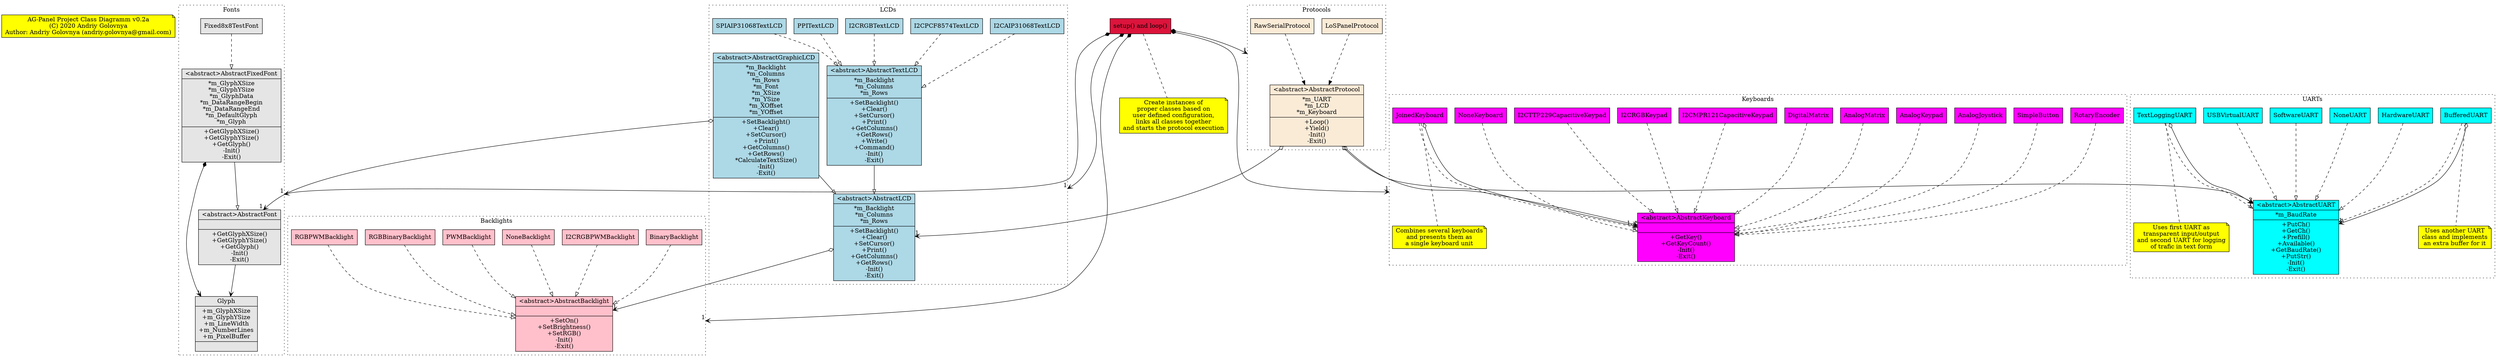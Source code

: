 digraph class_diagram {

    node [
        shape = record
    ]
    compound = true

    /* Header with version information */
    main_note [
        shape = note
        style = filled
        fillcolor = yellow
        label = "AG-Panel Project Class Diagramm v0.2a\n(C) 2020 Andriy Golovnya\nAuthor: Andriy Golovnya (andriy.golovnya@gmail.com)"
    ]

    /* Backlights group of classes */
    subgraph cluster_backlights {
        node [
            style = filled
            fillcolor = "pink"
        ]
        style = dotted
        label = "Backlights"
        AbstractBacklight [
            label = "{\<abstract\>AbstractBacklight||+SetOn()\n+SetBrightness()\n+SetRGB()\n-Init()\n-Exit()}"
        ]
        BinaryBacklight -> AbstractBacklight [style = dashed, arrowhead = onormal]
        I2CRGBPWMBacklight -> AbstractBacklight [style = dashed, arrowhead = onormal]
        NoneBacklight -> AbstractBacklight [style = dashed, arrowhead = onormal]
        PWMBacklight -> AbstractBacklight [style = dashed, arrowhead = onormal]
        RGBBinaryBacklight -> AbstractBacklight [style = dashed, arrowhead = onormal]
        RGBPWMBacklight -> AbstractBacklight [style = dashed, arrowhead = onormal]
    }

    /* Fonts group of classes */
    subgraph cluster_fonts {
        node [
            style = filled
            fillcolor = "gray90"
        ]
        style = dotted
        label = "Fonts"
        Glyph [
            label = "{Glyph|+m_GlyphXSize\n+m_GlyphYSize\n+m_LineWidth\n+m_NumberLines\n+m_PixelBuffer|}"
        ]
        AbstractFont [
            label = "{\<abstract\>AbstractFont||+GetGlyphXSize()\n+GetGlyphYSize()\n+GetGlyph()\n-Init()\n-Exit()}"
        ]
        AbstractFixedFont [
            label = "{\<abstract\>AbstractFixedFont|*m_GlyphXSize\n*m_GlyphYSize\n*m_GlyphData\n*m_DataRangeBegin\n*m_DataRangeEnd\n*m_DefaultGlyph\n*m_Glyph|+GetGlyphXSize()\n+GetGlyphYSize()\n+GetGlyph()\n-Init()\n-Exit()}"
        ]
        AbstractFont -> Glyph [arrowhead = open]
        AbstractFixedFont -> AbstractFont [style = solid, arrowhead = onormal]
        AbstractFixedFont -> Glyph [style = solid, dir = both, arrowhead = open, arrowtail = diamond, headlabel = "1"]
        Fixed8x8TestFont -> AbstractFixedFont [style = dashed, arrowhead = onormal]
    }

    /* LCDs group of classes */
    subgraph cluster_lcds {
        node [
            style = filled
            fillcolor = "lightblue"
        ]
        style = dotted
        label = "LCDs"
        AbstractLCD [
            label = "{\<abstract\>AbstractLCD|*m_Backlight\n*m_Columns\n*m_Rows|+SetBacklight()\n+Clear()\n+SetCursor()\n+Print()\n+GetColumns()\n+GetRows()\n-Init()\n-Exit()}"
        ]
        AbstractTextLCD [
            label = "{\<abstract\>AbstractTextLCD|*m_Backlight\n*m_Columns\n*m_Rows|+SetBacklight()\n+Clear()\n+SetCursor()\n+Print()\n+GetColumns()\n+GetRows()\n+Write()\n+Command()\n-Init()\n-Exit()}"
        ]
        AbstractGraphicLCD [
            label = "{\<abstract\>AbstractGraphicLCD|*m_Backlight\n*m_Columns\n*m_Rows\n*m_Font\n*m_XSize\n*m_YSize\n*m_XOffset\n*m_YOffset|+SetBacklight()\n+Clear()\n+SetCursor()\n+Print()\n+GetColumns()\n+GetRows()\n*CalculateTextSize()\n-Init()\n-Exit()}"
        ]
        AbstractTextLCD -> AbstractLCD [style = solid, arrowhead = onormal]
        I2CAIP31068TextLCD -> AbstractTextLCD [style = dashed, arrowhead = onormal]
        I2CPCF8574TextLCD -> AbstractTextLCD [style = dashed, arrowhead = onormal]
        I2CRGBTextLCD -> AbstractTextLCD [style = dashed, arrowhead = onormal]
        PPITextLCD -> AbstractTextLCD [style = dashed, arrowhead = onormal]
        SPIAIP31068TextLCD -> AbstractTextLCD [style = dashed, arrowhead = onormal]
        AbstractGraphicLCD -> AbstractLCD [style = solid, arrowhead = onormal]
    }

    /* UARTSs group of classes */
    subgraph cluster_uarts {
        node [
            style = filled
            fillcolor = "cyan"
        ]
        style = dotted
        label = "UARTs"
        AbstractUART [
            label = "{\<abstract\>AbstractUART|*m_BaudRate|+PutCh()\n+GetCh()\n+Prefill()\n+Available()\n+GetBaudRate()\n+PutStr()\n-Init()\n-Exit()}"
        ]
        BufferedUART -> AbstractUART [style = dashed, arrowhead = onormal]
        BufferedUART -> AbstractUART [style = solid, dir = both, arrowhead = open, arrowtail = ediamond, headlabel = "1"]
        BufferedUART -> note_for_BufferedUART [style = dashed, dir = none]
        HardwareUART -> AbstractUART [style = dashed, arrowhead = onormal]
        NoneUART -> AbstractUART [style = dashed, arrowhead = onormal]
        SoftwareUART -> AbstractUART [style = dashed, arrowhead = onormal]
        USBVirtualUART -> AbstractUART [style = dashed, arrowhead = onormal]
        TextLoggingUART -> AbstractUART [style = dashed, arrowhead = onormal]
        TextLoggingUART -> AbstractUART [style = solid, dir = both, arrowhead = open, arrowtail = ediamond, headlabel = "2"]
        TextLoggingUART -> note_for_TextLoggingUART [style = dashed, dir = none]
        /* UARTs Notes */
        note_for_BufferedUART [
            shape = note
            style = filled
            fillcolor = yellow
            label = "Uses another UART\nclass and implements\nan extra buffer for it"
        ]
        note_for_TextLoggingUART [
            shape = note
            style = filled
            fillcolor = yellow
            label = "Uses first UART as\ntransparent input/output\nand second UART for logging\nof trafic in text form"
        ]
    }

    /* Keyboards group of classes */
    subgraph cluster_keyboards {
        node [
            style = filled
            fillcolor = "magenta"
        ]
        style = dotted
        label = "Keyboards"
        AbstractKeyboard [
            label = "{\<abstract\>AbstractKeyboard||+GetKey()\n+GetKeyCount()\n-Init()\n-Exit()}"
        ]
        AnalogJoystick -> AbstractKeyboard [style = dashed, arrowhead = onormal]
        AnalogKeypad -> AbstractKeyboard [style = dashed, arrowhead = onormal]
        AnalogMatrix -> AbstractKeyboard [style = dashed, arrowhead = onormal]
        DigitalMatrix -> AbstractKeyboard [style = dashed, arrowhead = onormal]
        I2CMPR121CapacitiveKeypad -> AbstractKeyboard [style = dashed, arrowhead = onormal]
        I2CRGBKeypad -> AbstractKeyboard [style = dashed, arrowhead = onormal]
        I2CTTP229CapacitiveKeypad -> AbstractKeyboard [style = dashed, arrowhead = onormal]
        JoinedKeyboard -> AbstractKeyboard [style = dashed, arrowhead = onormal]
        JoinedKeyboard -> AbstractKeyboard [style = solid, dir = both, arrowhead = open, arrowtail = ediamond, headlabel = "1..*"]
        JoinedKeyboard -> note_for_JoinedKeyboard [style = dashed, dir = none]
        NoneKeyboard -> AbstractKeyboard [style = dashed, arrowhead = onormal]
        RotaryEncoder -> AbstractKeyboard [style = dashed, arrowhead = onormal]
        SimpleButton -> AbstractKeyboard [style = dashed, arrowhead = onormal]
        /* Keybords notes */
        note_for_JoinedKeyboard [
            shape = note
            style = filled
            fillcolor = yellow
            label = "Combines several keyboards\nand presents them as\na single keyboard unit"
        ]
    }

    /* Protocols group of classes */
    subgraph cluster_protocols {
        node [
            style = filled
            fillcolor = "antiquewhite"
        ]
        style = dotted
        label = "Protocols"
        AbstractProtocol [
            label = "{\<abstract\>AbstractProtocol|*m_UART\n*m_LCD\n*m_Keyboard|+Loop()\n+Yield()\n-Init()\n-Exit()}"
        ]
        LoSPanelProtocol -> AbstractProtocol [style = dashed]
        RawSerialProtocol -> AbstractProtocol [style = dashed]
    }

    /* Relationships of main classes */
    AbstractLCD -> AbstractBacklight [style = solid, dir = both, arrowhead = open, arrowtail = ediamond, headlabel = "1"]
    AbstractGraphicLCD -> AbstractFont [style = solid, dir = both, arrowhead = open, arrowtail = ediamond, headlabel = "1"]
    AbstractProtocol -> AbstractLCD [style = solid, dir = both, arrowhead = open, arrowtail = ediamond, headlabel = "1"]
    AbstractProtocol -> AbstractUART [style = solid, dir = both, arrowhead = open, arrowtail = ediamond, headlabel = "1"]
    AbstractProtocol -> AbstractKeyboard [style = solid, dir = both, arrowhead = open, arrowtail = ediamond, headlabel = "1"]

    main [
        style = filled
        fillcolor = "crimson"
        label = "setup() and loop()"
    ]
    main -> AbstractBacklight [lhead = cluster_backlights, style = solid, dir = both, arrowhead = open, arrowtail = diamond, headlabel = "1"]
    main -> AbstractFont [lhead = cluster_fonts, style = solid, dir = both, arrowhead = open, arrowtail = diamond, headlabel = "1"]
    main -> AbstractLCD [lhead = cluster_lcds, style = solid, dir = both, arrowhead = open, arrowtail = diamond, headlabel = "1"]
    main -> AbstractKeyboard [lhead = cluster_keyboards, style = solid, dir = both, arrowhead = open, arrowtail = diamond, headlabel = "1"]
    main -> AbstractProtocol [lhead = cluster_protocols, style = solid, dir = both, arrowhead = open, arrowtail = diamond, headlabel = "1"]

    main -> note_for_main [style = dashed, dir = none]
    note_for_main [
        shape = note
        style = filled
        fillcolor = yellow
        label = "Create instances of\nproper classes based on\nuser defined configuration,\nlinks all classes together\nand starts the protocol execution"
    ]
}
